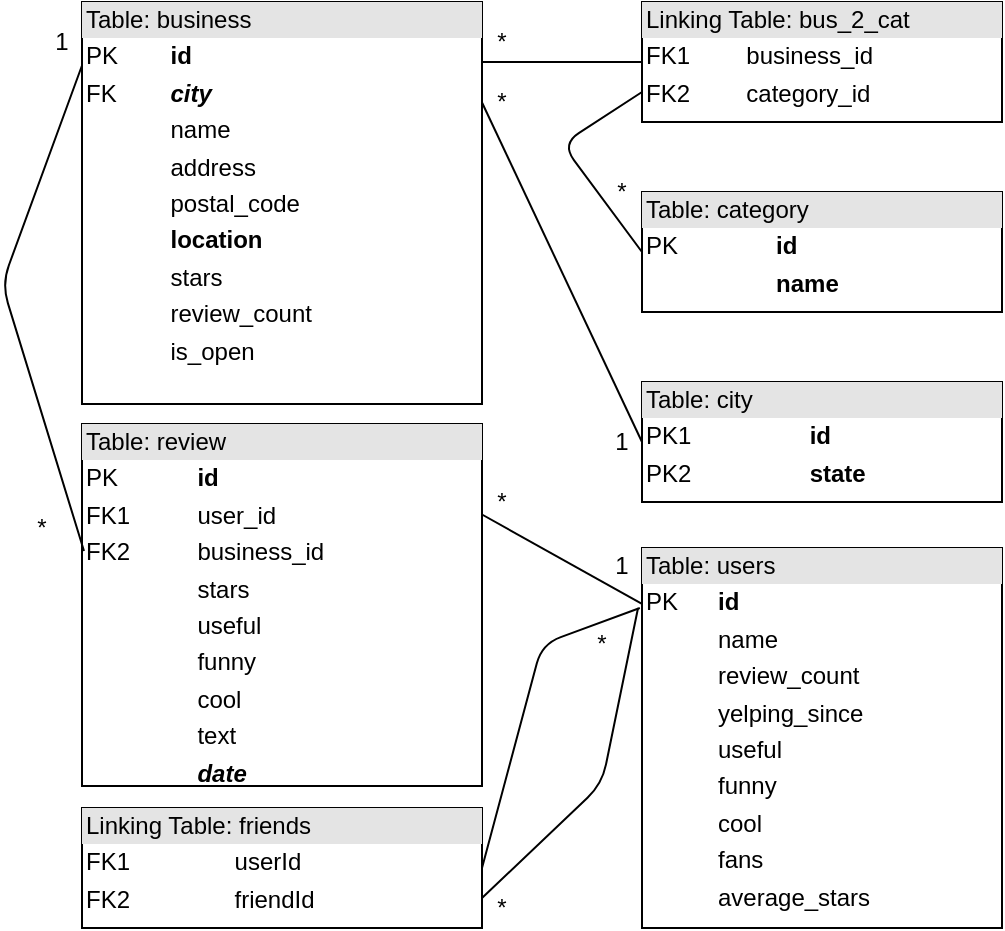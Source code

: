 <mxfile version="12.1.2" type="device" pages="1"><diagram id="ce06p39AJB-3T0cIz9pi" name="Page-1"><mxGraphModel dx="1408" dy="739" grid="1" gridSize="10" guides="1" tooltips="1" connect="1" arrows="1" fold="1" page="1" pageScale="1" pageWidth="850" pageHeight="1100" math="0" shadow="0"><root><mxCell id="0"/><mxCell id="1" parent="0"/><mxCell id="GBZHUh6mI9RMcAQZ4hgI-1" value="&lt;div style=&quot;box-sizing: border-box ; width: 100% ; background: #e4e4e4 ; padding: 2px&quot;&gt;Table: review&lt;/div&gt;&lt;table style=&quot;width: 100% ; font-size: 1em&quot; cellpadding=&quot;2&quot; cellspacing=&quot;0&quot;&gt;&lt;tbody&gt;&lt;tr&gt;&lt;td&gt;PK&lt;/td&gt;&lt;td&gt;&lt;b&gt;id&lt;/b&gt;&lt;/td&gt;&lt;/tr&gt;&lt;tr&gt;&lt;td&gt;FK1&lt;/td&gt;&lt;td&gt;user_id&lt;/td&gt;&lt;/tr&gt;&lt;tr&gt;&lt;td&gt;FK2&lt;/td&gt;&lt;td&gt;business_id&lt;/td&gt;&lt;/tr&gt;&lt;tr&gt;&lt;td&gt;&lt;br&gt;&lt;/td&gt;&lt;td&gt;stars&lt;/td&gt;&lt;/tr&gt;&lt;tr&gt;&lt;td&gt;&lt;br&gt;&lt;/td&gt;&lt;td&gt;useful&lt;/td&gt;&lt;/tr&gt;&lt;tr&gt;&lt;td&gt;&lt;br&gt;&lt;/td&gt;&lt;td&gt;funny&lt;/td&gt;&lt;/tr&gt;&lt;tr&gt;&lt;td&gt;&lt;br&gt;&lt;/td&gt;&lt;td&gt;cool&lt;/td&gt;&lt;/tr&gt;&lt;tr&gt;&lt;td&gt;&lt;br&gt;&lt;/td&gt;&lt;td&gt;text&lt;/td&gt;&lt;/tr&gt;&lt;tr&gt;&lt;td&gt;&lt;br&gt;&lt;/td&gt;&lt;td&gt;&lt;i&gt;&lt;b&gt;date&lt;/b&gt;&lt;/i&gt;&lt;/td&gt;&lt;/tr&gt;&lt;/tbody&gt;&lt;/table&gt;" style="verticalAlign=top;align=left;overflow=fill;html=1;" parent="1" vertex="1"><mxGeometry x="70" y="260" width="200" height="181" as="geometry"/></mxCell><mxCell id="GBZHUh6mI9RMcAQZ4hgI-3" value="&lt;div style=&quot;box-sizing: border-box ; width: 100% ; background: #e4e4e4 ; padding: 2px&quot;&gt;Table: business&lt;/div&gt;&lt;table style=&quot;width: 100% ; font-size: 1em&quot; cellpadding=&quot;2&quot; cellspacing=&quot;0&quot;&gt;&lt;tbody&gt;&lt;tr&gt;&lt;td&gt;PK&lt;/td&gt;&lt;td&gt;&lt;b&gt;id&lt;/b&gt;&lt;/td&gt;&lt;/tr&gt;&lt;tr&gt;&lt;td&gt;FK&lt;/td&gt;&lt;td&gt;&lt;b&gt;&lt;i&gt;city&lt;/i&gt;&lt;/b&gt;&lt;/td&gt;&lt;/tr&gt;&lt;tr&gt;&lt;td&gt;&lt;br&gt;&lt;/td&gt;&lt;td&gt;name&lt;/td&gt;&lt;/tr&gt;&lt;tr&gt;&lt;td&gt;&lt;br&gt;&lt;/td&gt;&lt;td&gt;address&lt;/td&gt;&lt;/tr&gt;&lt;tr&gt;&lt;td&gt;&lt;br&gt;&lt;/td&gt;&lt;td&gt;postal_code&lt;/td&gt;&lt;/tr&gt;&lt;tr&gt;&lt;td&gt;&lt;br&gt;&lt;/td&gt;&lt;td&gt;&lt;b&gt;location&lt;/b&gt;&lt;/td&gt;&lt;/tr&gt;&lt;tr&gt;&lt;td&gt;&lt;br&gt;&lt;/td&gt;&lt;td&gt;stars&lt;/td&gt;&lt;/tr&gt;&lt;tr&gt;&lt;td&gt;&lt;br&gt;&lt;/td&gt;&lt;td&gt;review_count&lt;/td&gt;&lt;/tr&gt;&lt;tr&gt;&lt;td&gt;&lt;br&gt;&lt;/td&gt;&lt;td&gt;is_open&lt;/td&gt;&lt;/tr&gt;&lt;/tbody&gt;&lt;/table&gt;" style="verticalAlign=top;align=left;overflow=fill;html=1;" parent="1" vertex="1"><mxGeometry x="70" y="49" width="200" height="201" as="geometry"/></mxCell><mxCell id="GBZHUh6mI9RMcAQZ4hgI-4" value="&lt;div style=&quot;box-sizing: border-box ; width: 100% ; background: #e4e4e4 ; padding: 2px&quot;&gt;Table: category&lt;/div&gt;&lt;table style=&quot;width: 100% ; font-size: 1em&quot; cellpadding=&quot;2&quot; cellspacing=&quot;0&quot;&gt;&lt;tbody&gt;&lt;tr&gt;&lt;td&gt;PK&lt;/td&gt;&lt;td&gt;&lt;b&gt;id&lt;/b&gt;&lt;/td&gt;&lt;/tr&gt;&lt;tr&gt;&lt;td&gt;&lt;br&gt;&lt;/td&gt;&lt;td&gt;&lt;b&gt;name&lt;/b&gt;&lt;/td&gt;&lt;/tr&gt;&lt;/tbody&gt;&lt;/table&gt;" style="verticalAlign=top;align=left;overflow=fill;html=1;" parent="1" vertex="1"><mxGeometry x="350" y="144" width="180" height="60" as="geometry"/></mxCell><mxCell id="GBZHUh6mI9RMcAQZ4hgI-5" value="&lt;div style=&quot;box-sizing: border-box ; width: 100% ; background: #e4e4e4 ; padding: 2px&quot;&gt;Linking Table: friends&lt;/div&gt;&lt;table style=&quot;width: 100% ; font-size: 1em&quot; cellpadding=&quot;2&quot; cellspacing=&quot;0&quot;&gt;&lt;tbody&gt;&lt;tr&gt;&lt;td&gt;FK1&lt;/td&gt;&lt;td&gt;userId&lt;/td&gt;&lt;/tr&gt;&lt;tr&gt;&lt;td&gt;FK2&lt;/td&gt;&lt;td&gt;friendId&lt;/td&gt;&lt;/tr&gt;&lt;/tbody&gt;&lt;/table&gt;" style="verticalAlign=top;align=left;overflow=fill;html=1;" parent="1" vertex="1"><mxGeometry x="70" y="452" width="200" height="60" as="geometry"/></mxCell><mxCell id="GBZHUh6mI9RMcAQZ4hgI-6" value="&lt;div style=&quot;box-sizing: border-box ; width: 100% ; background: #e4e4e4 ; padding: 2px&quot;&gt;Table: users&lt;/div&gt;&lt;table style=&quot;width: 100% ; font-size: 1em&quot; cellpadding=&quot;2&quot; cellspacing=&quot;0&quot;&gt;&lt;tbody&gt;&lt;tr&gt;&lt;td&gt;PK&lt;/td&gt;&lt;td&gt;&lt;b&gt;id&lt;/b&gt;&lt;/td&gt;&lt;/tr&gt;&lt;tr&gt;&lt;td&gt;&lt;br&gt;&lt;/td&gt;&lt;td&gt;name&lt;/td&gt;&lt;/tr&gt;&lt;tr&gt;&lt;td&gt;&lt;/td&gt;&lt;td&gt;review_count&lt;br&gt;&lt;/td&gt;&lt;/tr&gt;&lt;tr&gt;&lt;td&gt;&lt;br&gt;&lt;/td&gt;&lt;td&gt;yelping_since&lt;/td&gt;&lt;/tr&gt;&lt;tr&gt;&lt;td&gt;&lt;br&gt;&lt;/td&gt;&lt;td&gt;useful&lt;/td&gt;&lt;/tr&gt;&lt;tr&gt;&lt;td&gt;&lt;br&gt;&lt;/td&gt;&lt;td&gt;funny&lt;/td&gt;&lt;/tr&gt;&lt;tr&gt;&lt;td&gt;&lt;br&gt;&lt;/td&gt;&lt;td&gt;cool&lt;/td&gt;&lt;/tr&gt;&lt;tr&gt;&lt;td&gt;&lt;br&gt;&lt;/td&gt;&lt;td&gt;fans&lt;/td&gt;&lt;/tr&gt;&lt;tr&gt;&lt;td&gt;&lt;br&gt;&lt;/td&gt;&lt;td&gt;average_stars&lt;/td&gt;&lt;/tr&gt;&lt;/tbody&gt;&lt;/table&gt;" style="verticalAlign=top;align=left;overflow=fill;html=1;" parent="1" vertex="1"><mxGeometry x="350" y="322" width="180" height="190" as="geometry"/></mxCell><mxCell id="GBZHUh6mI9RMcAQZ4hgI-7" value="&lt;div style=&quot;box-sizing: border-box ; width: 100% ; background: #e4e4e4 ; padding: 2px&quot;&gt;Table: city&lt;/div&gt;&lt;table style=&quot;width: 100% ; font-size: 1em&quot; cellpadding=&quot;2&quot; cellspacing=&quot;0&quot;&gt;&lt;tbody&gt;&lt;tr&gt;&lt;td&gt;PK1&lt;/td&gt;&lt;td&gt;&lt;b&gt;id&lt;/b&gt;&lt;/td&gt;&lt;/tr&gt;&lt;tr&gt;&lt;td&gt;PK2&lt;/td&gt;&lt;td&gt;&lt;b&gt;state&lt;/b&gt;&lt;/td&gt;&lt;/tr&gt;&lt;tr&gt;&lt;td&gt;&lt;/td&gt;&lt;td&gt;&lt;br&gt;&lt;/td&gt;&lt;/tr&gt;&lt;/tbody&gt;&lt;/table&gt;" style="verticalAlign=top;align=left;overflow=fill;html=1;" parent="1" vertex="1"><mxGeometry x="350" y="239" width="180" height="60" as="geometry"/></mxCell><mxCell id="GBZHUh6mI9RMcAQZ4hgI-8" value="&lt;div style=&quot;box-sizing: border-box ; width: 100% ; background: #e4e4e4 ; padding: 2px&quot;&gt;Linking Table: bus_2_cat&lt;/div&gt;&lt;table style=&quot;width: 100% ; font-size: 1em&quot; cellpadding=&quot;2&quot; cellspacing=&quot;0&quot;&gt;&lt;tbody&gt;&lt;tr&gt;&lt;td&gt;FK1&lt;/td&gt;&lt;td&gt;business_id&lt;/td&gt;&lt;/tr&gt;&lt;tr&gt;&lt;td&gt;FK2&lt;/td&gt;&lt;td&gt;category_id&lt;/td&gt;&lt;/tr&gt;&lt;/tbody&gt;&lt;/table&gt;" style="verticalAlign=top;align=left;overflow=fill;html=1;" parent="1" vertex="1"><mxGeometry x="350" y="49" width="180" height="60" as="geometry"/></mxCell><mxCell id="GBZHUh6mI9RMcAQZ4hgI-9" value="" style="endArrow=none;html=1;entryX=0;entryY=0.5;entryDx=0;entryDy=0;" parent="1" target="GBZHUh6mI9RMcAQZ4hgI-8" edge="1"><mxGeometry width="50" height="50" relative="1" as="geometry"><mxPoint x="270" y="79" as="sourcePoint"/><mxPoint x="120" y="710" as="targetPoint"/></mxGeometry></mxCell><mxCell id="GBZHUh6mI9RMcAQZ4hgI-11" value="" style="endArrow=none;html=1;entryX=0;entryY=0.75;entryDx=0;entryDy=0;exitX=0;exitY=0.5;exitDx=0;exitDy=0;" parent="1" source="GBZHUh6mI9RMcAQZ4hgI-4" target="GBZHUh6mI9RMcAQZ4hgI-8" edge="1"><mxGeometry width="50" height="50" relative="1" as="geometry"><mxPoint x="70" y="760" as="sourcePoint"/><mxPoint x="120" y="710" as="targetPoint"/><Array as="points"><mxPoint x="310" y="120"/></Array></mxGeometry></mxCell><mxCell id="GBZHUh6mI9RMcAQZ4hgI-12" value="" style="endArrow=none;html=1;entryX=0;entryY=0.5;entryDx=0;entryDy=0;exitX=1;exitY=0.25;exitDx=0;exitDy=0;" parent="1" source="GBZHUh6mI9RMcAQZ4hgI-3" target="GBZHUh6mI9RMcAQZ4hgI-7" edge="1"><mxGeometry width="50" height="50" relative="1" as="geometry"><mxPoint x="70" y="760" as="sourcePoint"/><mxPoint x="120" y="710" as="targetPoint"/></mxGeometry></mxCell><mxCell id="GBZHUh6mI9RMcAQZ4hgI-17" value="" style="endArrow=none;html=1;entryX=0;entryY=0.158;entryDx=0;entryDy=0;entryPerimeter=0;exitX=0.005;exitY=0.351;exitDx=0;exitDy=0;exitPerimeter=0;" parent="1" source="GBZHUh6mI9RMcAQZ4hgI-1" target="GBZHUh6mI9RMcAQZ4hgI-3" edge="1"><mxGeometry width="50" height="50" relative="1" as="geometry"><mxPoint x="70" y="340" as="sourcePoint"/><mxPoint x="120" y="710" as="targetPoint"/><Array as="points"><mxPoint x="30" y="190"/></Array></mxGeometry></mxCell><mxCell id="GBZHUh6mI9RMcAQZ4hgI-18" value="" style="endArrow=none;html=1;entryX=1;entryY=0.5;entryDx=0;entryDy=0;exitX=-0.006;exitY=0.158;exitDx=0;exitDy=0;exitPerimeter=0;" parent="1" source="GBZHUh6mI9RMcAQZ4hgI-6" target="GBZHUh6mI9RMcAQZ4hgI-5" edge="1"><mxGeometry width="50" height="50" relative="1" as="geometry"><mxPoint x="30" y="580" as="sourcePoint"/><mxPoint x="80" y="530" as="targetPoint"/><Array as="points"><mxPoint x="300" y="370"/></Array></mxGeometry></mxCell><mxCell id="GBZHUh6mI9RMcAQZ4hgI-19" value="" style="endArrow=none;html=1;entryX=-0.011;entryY=0.158;entryDx=0;entryDy=0;entryPerimeter=0;exitX=1;exitY=0.75;exitDx=0;exitDy=0;" parent="1" source="GBZHUh6mI9RMcAQZ4hgI-5" target="GBZHUh6mI9RMcAQZ4hgI-6" edge="1"><mxGeometry width="50" height="50" relative="1" as="geometry"><mxPoint x="30" y="580" as="sourcePoint"/><mxPoint x="80" y="530" as="targetPoint"/><Array as="points"><mxPoint x="330" y="440"/></Array></mxGeometry></mxCell><mxCell id="GBZHUh6mI9RMcAQZ4hgI-20" value="" style="endArrow=none;html=1;entryX=1;entryY=0.25;entryDx=0;entryDy=0;exitX=0;exitY=0.147;exitDx=0;exitDy=0;exitPerimeter=0;" parent="1" source="GBZHUh6mI9RMcAQZ4hgI-6" target="GBZHUh6mI9RMcAQZ4hgI-1" edge="1"><mxGeometry width="50" height="50" relative="1" as="geometry"><mxPoint x="30" y="580" as="sourcePoint"/><mxPoint x="80" y="530" as="targetPoint"/></mxGeometry></mxCell><mxCell id="GBZHUh6mI9RMcAQZ4hgI-22" value="*" style="text;html=1;strokeColor=none;fillColor=none;align=center;verticalAlign=middle;whiteSpace=wrap;rounded=0;" parent="1" vertex="1"><mxGeometry x="270" y="59" width="20" height="20" as="geometry"/></mxCell><mxCell id="GBZHUh6mI9RMcAQZ4hgI-23" value="1" style="text;html=1;strokeColor=none;fillColor=none;align=center;verticalAlign=middle;whiteSpace=wrap;rounded=0;" parent="1" vertex="1"><mxGeometry x="330" y="259.5" width="20" height="19" as="geometry"/></mxCell><mxCell id="GBZHUh6mI9RMcAQZ4hgI-26" value="*" style="text;html=1;strokeColor=none;fillColor=none;align=center;verticalAlign=middle;whiteSpace=wrap;rounded=0;" parent="1" vertex="1"><mxGeometry x="330" y="134" width="20" height="20" as="geometry"/></mxCell><mxCell id="GBZHUh6mI9RMcAQZ4hgI-27" value="*" style="text;html=1;strokeColor=none;fillColor=none;align=center;verticalAlign=middle;whiteSpace=wrap;rounded=0;" parent="1" vertex="1"><mxGeometry x="270" y="89" width="20" height="20" as="geometry"/></mxCell><mxCell id="GBZHUh6mI9RMcAQZ4hgI-28" value="*" style="text;html=1;strokeColor=none;fillColor=none;align=center;verticalAlign=middle;whiteSpace=wrap;rounded=0;" parent="1" vertex="1"><mxGeometry x="270" y="289" width="20" height="20" as="geometry"/></mxCell><mxCell id="GBZHUh6mI9RMcAQZ4hgI-29" value="1" style="text;html=1;strokeColor=none;fillColor=none;align=center;verticalAlign=middle;whiteSpace=wrap;rounded=0;" parent="1" vertex="1"><mxGeometry x="330" y="322" width="20" height="18" as="geometry"/></mxCell><mxCell id="GBZHUh6mI9RMcAQZ4hgI-30" value="*" style="text;html=1;strokeColor=none;fillColor=none;align=center;verticalAlign=middle;whiteSpace=wrap;rounded=0;" parent="1" vertex="1"><mxGeometry x="320" y="360" width="20" height="20" as="geometry"/></mxCell><mxCell id="GBZHUh6mI9RMcAQZ4hgI-32" value="*" style="text;html=1;strokeColor=none;fillColor=none;align=center;verticalAlign=middle;whiteSpace=wrap;rounded=0;" parent="1" vertex="1"><mxGeometry x="270" y="492" width="20" height="20" as="geometry"/></mxCell><mxCell id="GBZHUh6mI9RMcAQZ4hgI-34" value="1" style="text;html=1;strokeColor=none;fillColor=none;align=center;verticalAlign=middle;whiteSpace=wrap;rounded=0;" parent="1" vertex="1"><mxGeometry x="50" y="59" width="20" height="20" as="geometry"/></mxCell><mxCell id="GBZHUh6mI9RMcAQZ4hgI-35" value="*" style="text;html=1;strokeColor=none;fillColor=none;align=center;verticalAlign=middle;whiteSpace=wrap;rounded=0;" parent="1" vertex="1"><mxGeometry x="40" y="302" width="20" height="20" as="geometry"/></mxCell></root></mxGraphModel></diagram></mxfile>
